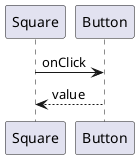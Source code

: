 
@startuml
participant "Square" as Square
participant "Button" as Button

Square -> Button : onClick
Button --> Square : value

@enduml
